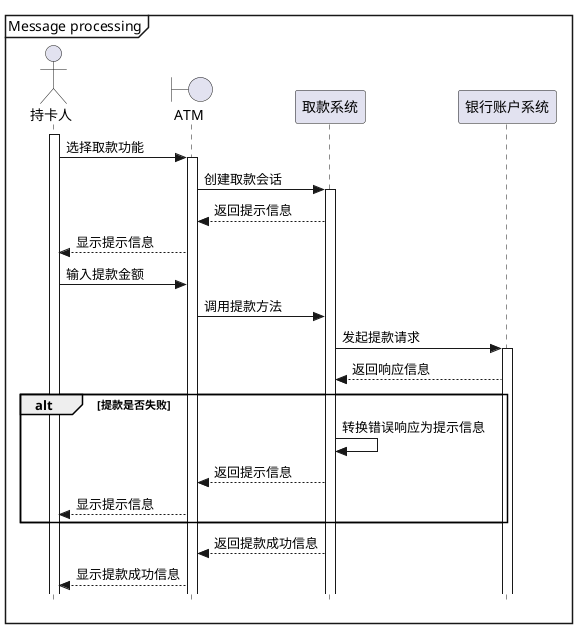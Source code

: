 @startuml
skinparam style strictuml
mainframe Message processing

actor "持卡人"                as user
boundary "ATM"                as atm
participant "取款系统"        as sys
participant "银行账户系统"    as bank

user++
user -> atm++ : 选择取款功能
atm -> sys++  : 创建取款会话
atm <-- sys    : 返回提示信息
user <-- atm   : 显示提示信息

user -> atm   : 输入提款金额
atm -> sys    : 调用提款方法
sys -> bank++ : 发起提款请求
sys <-- bank   : 返回响应信息

alt 提款是否失败
    sys -> sys  : 转换错误响应为提示信息
    atm <-- sys : 返回提示信息
    user <-- atm : 显示提示信息
end

atm <-- sys : 返回提款成功信息
user <-- atm: 显示提款成功信息

@enduml
